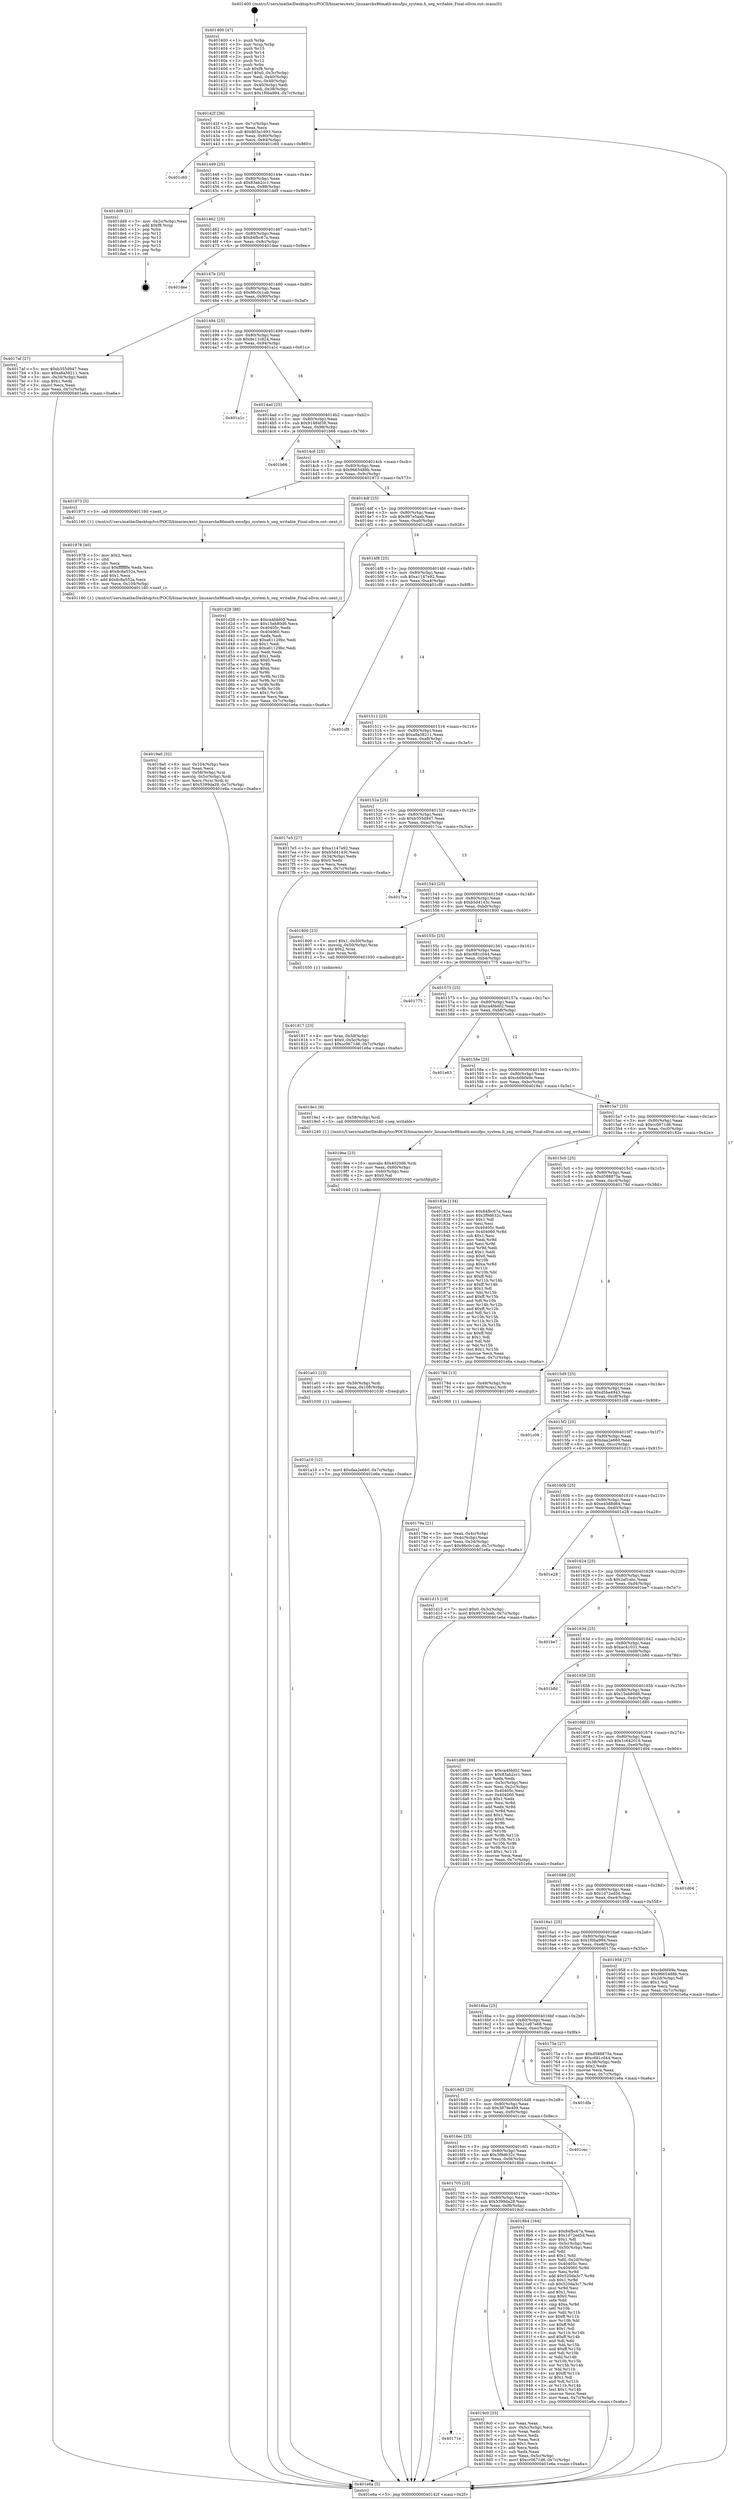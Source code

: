digraph "0x401400" {
  label = "0x401400 (/mnt/c/Users/mathe/Desktop/tcc/POCII/binaries/extr_linuxarchx86math-emufpu_system.h_seg_writable_Final-ollvm.out::main(0))"
  labelloc = "t"
  node[shape=record]

  Entry [label="",width=0.3,height=0.3,shape=circle,fillcolor=black,style=filled]
  "0x40142f" [label="{
     0x40142f [26]\l
     | [instrs]\l
     &nbsp;&nbsp;0x40142f \<+3\>: mov -0x7c(%rbp),%eax\l
     &nbsp;&nbsp;0x401432 \<+2\>: mov %eax,%ecx\l
     &nbsp;&nbsp;0x401434 \<+6\>: sub $0x803a1693,%ecx\l
     &nbsp;&nbsp;0x40143a \<+3\>: mov %eax,-0x80(%rbp)\l
     &nbsp;&nbsp;0x40143d \<+6\>: mov %ecx,-0x84(%rbp)\l
     &nbsp;&nbsp;0x401443 \<+6\>: je 0000000000401c60 \<main+0x860\>\l
  }"]
  "0x401c60" [label="{
     0x401c60\l
  }", style=dashed]
  "0x401449" [label="{
     0x401449 [25]\l
     | [instrs]\l
     &nbsp;&nbsp;0x401449 \<+5\>: jmp 000000000040144e \<main+0x4e\>\l
     &nbsp;&nbsp;0x40144e \<+3\>: mov -0x80(%rbp),%eax\l
     &nbsp;&nbsp;0x401451 \<+5\>: sub $0x83ab2cc1,%eax\l
     &nbsp;&nbsp;0x401456 \<+6\>: mov %eax,-0x88(%rbp)\l
     &nbsp;&nbsp;0x40145c \<+6\>: je 0000000000401dd9 \<main+0x9d9\>\l
  }"]
  Exit [label="",width=0.3,height=0.3,shape=circle,fillcolor=black,style=filled,peripheries=2]
  "0x401dd9" [label="{
     0x401dd9 [21]\l
     | [instrs]\l
     &nbsp;&nbsp;0x401dd9 \<+3\>: mov -0x2c(%rbp),%eax\l
     &nbsp;&nbsp;0x401ddc \<+7\>: add $0xf8,%rsp\l
     &nbsp;&nbsp;0x401de3 \<+1\>: pop %rbx\l
     &nbsp;&nbsp;0x401de4 \<+2\>: pop %r12\l
     &nbsp;&nbsp;0x401de6 \<+2\>: pop %r13\l
     &nbsp;&nbsp;0x401de8 \<+2\>: pop %r14\l
     &nbsp;&nbsp;0x401dea \<+2\>: pop %r15\l
     &nbsp;&nbsp;0x401dec \<+1\>: pop %rbp\l
     &nbsp;&nbsp;0x401ded \<+1\>: ret\l
  }"]
  "0x401462" [label="{
     0x401462 [25]\l
     | [instrs]\l
     &nbsp;&nbsp;0x401462 \<+5\>: jmp 0000000000401467 \<main+0x67\>\l
     &nbsp;&nbsp;0x401467 \<+3\>: mov -0x80(%rbp),%eax\l
     &nbsp;&nbsp;0x40146a \<+5\>: sub $0x84fbc67a,%eax\l
     &nbsp;&nbsp;0x40146f \<+6\>: mov %eax,-0x8c(%rbp)\l
     &nbsp;&nbsp;0x401475 \<+6\>: je 0000000000401dee \<main+0x9ee\>\l
  }"]
  "0x401a10" [label="{
     0x401a10 [12]\l
     | [instrs]\l
     &nbsp;&nbsp;0x401a10 \<+7\>: movl $0xdaa2e660,-0x7c(%rbp)\l
     &nbsp;&nbsp;0x401a17 \<+5\>: jmp 0000000000401e6a \<main+0xa6a\>\l
  }"]
  "0x401dee" [label="{
     0x401dee\l
  }", style=dashed]
  "0x40147b" [label="{
     0x40147b [25]\l
     | [instrs]\l
     &nbsp;&nbsp;0x40147b \<+5\>: jmp 0000000000401480 \<main+0x80\>\l
     &nbsp;&nbsp;0x401480 \<+3\>: mov -0x80(%rbp),%eax\l
     &nbsp;&nbsp;0x401483 \<+5\>: sub $0x86c0c1ab,%eax\l
     &nbsp;&nbsp;0x401488 \<+6\>: mov %eax,-0x90(%rbp)\l
     &nbsp;&nbsp;0x40148e \<+6\>: je 00000000004017af \<main+0x3af\>\l
  }"]
  "0x401a01" [label="{
     0x401a01 [15]\l
     | [instrs]\l
     &nbsp;&nbsp;0x401a01 \<+4\>: mov -0x58(%rbp),%rdi\l
     &nbsp;&nbsp;0x401a05 \<+6\>: mov %eax,-0x108(%rbp)\l
     &nbsp;&nbsp;0x401a0b \<+5\>: call 0000000000401030 \<free@plt\>\l
     | [calls]\l
     &nbsp;&nbsp;0x401030 \{1\} (unknown)\l
  }"]
  "0x4017af" [label="{
     0x4017af [27]\l
     | [instrs]\l
     &nbsp;&nbsp;0x4017af \<+5\>: mov $0xb355d947,%eax\l
     &nbsp;&nbsp;0x4017b4 \<+5\>: mov $0xa8a38211,%ecx\l
     &nbsp;&nbsp;0x4017b9 \<+3\>: mov -0x34(%rbp),%edx\l
     &nbsp;&nbsp;0x4017bc \<+3\>: cmp $0x1,%edx\l
     &nbsp;&nbsp;0x4017bf \<+3\>: cmovl %ecx,%eax\l
     &nbsp;&nbsp;0x4017c2 \<+3\>: mov %eax,-0x7c(%rbp)\l
     &nbsp;&nbsp;0x4017c5 \<+5\>: jmp 0000000000401e6a \<main+0xa6a\>\l
  }"]
  "0x401494" [label="{
     0x401494 [25]\l
     | [instrs]\l
     &nbsp;&nbsp;0x401494 \<+5\>: jmp 0000000000401499 \<main+0x99\>\l
     &nbsp;&nbsp;0x401499 \<+3\>: mov -0x80(%rbp),%eax\l
     &nbsp;&nbsp;0x40149c \<+5\>: sub $0x8e11c824,%eax\l
     &nbsp;&nbsp;0x4014a1 \<+6\>: mov %eax,-0x94(%rbp)\l
     &nbsp;&nbsp;0x4014a7 \<+6\>: je 0000000000401a1c \<main+0x61c\>\l
  }"]
  "0x4019ea" [label="{
     0x4019ea [23]\l
     | [instrs]\l
     &nbsp;&nbsp;0x4019ea \<+10\>: movabs $0x4020d6,%rdi\l
     &nbsp;&nbsp;0x4019f4 \<+3\>: mov %eax,-0x60(%rbp)\l
     &nbsp;&nbsp;0x4019f7 \<+3\>: mov -0x60(%rbp),%esi\l
     &nbsp;&nbsp;0x4019fa \<+2\>: mov $0x0,%al\l
     &nbsp;&nbsp;0x4019fc \<+5\>: call 0000000000401040 \<printf@plt\>\l
     | [calls]\l
     &nbsp;&nbsp;0x401040 \{1\} (unknown)\l
  }"]
  "0x401a1c" [label="{
     0x401a1c\l
  }", style=dashed]
  "0x4014ad" [label="{
     0x4014ad [25]\l
     | [instrs]\l
     &nbsp;&nbsp;0x4014ad \<+5\>: jmp 00000000004014b2 \<main+0xb2\>\l
     &nbsp;&nbsp;0x4014b2 \<+3\>: mov -0x80(%rbp),%eax\l
     &nbsp;&nbsp;0x4014b5 \<+5\>: sub $0x91484f38,%eax\l
     &nbsp;&nbsp;0x4014ba \<+6\>: mov %eax,-0x98(%rbp)\l
     &nbsp;&nbsp;0x4014c0 \<+6\>: je 0000000000401b66 \<main+0x766\>\l
  }"]
  "0x40171e" [label="{
     0x40171e\l
  }", style=dashed]
  "0x401b66" [label="{
     0x401b66\l
  }", style=dashed]
  "0x4014c6" [label="{
     0x4014c6 [25]\l
     | [instrs]\l
     &nbsp;&nbsp;0x4014c6 \<+5\>: jmp 00000000004014cb \<main+0xcb\>\l
     &nbsp;&nbsp;0x4014cb \<+3\>: mov -0x80(%rbp),%eax\l
     &nbsp;&nbsp;0x4014ce \<+5\>: sub $0x9665488b,%eax\l
     &nbsp;&nbsp;0x4014d3 \<+6\>: mov %eax,-0x9c(%rbp)\l
     &nbsp;&nbsp;0x4014d9 \<+6\>: je 0000000000401973 \<main+0x573\>\l
  }"]
  "0x4019c0" [label="{
     0x4019c0 [33]\l
     | [instrs]\l
     &nbsp;&nbsp;0x4019c0 \<+2\>: xor %eax,%eax\l
     &nbsp;&nbsp;0x4019c2 \<+3\>: mov -0x5c(%rbp),%ecx\l
     &nbsp;&nbsp;0x4019c5 \<+2\>: mov %eax,%edx\l
     &nbsp;&nbsp;0x4019c7 \<+2\>: sub %ecx,%edx\l
     &nbsp;&nbsp;0x4019c9 \<+2\>: mov %eax,%ecx\l
     &nbsp;&nbsp;0x4019cb \<+3\>: sub $0x1,%ecx\l
     &nbsp;&nbsp;0x4019ce \<+2\>: add %ecx,%edx\l
     &nbsp;&nbsp;0x4019d0 \<+2\>: sub %edx,%eax\l
     &nbsp;&nbsp;0x4019d2 \<+3\>: mov %eax,-0x5c(%rbp)\l
     &nbsp;&nbsp;0x4019d5 \<+7\>: movl $0xcc0671d6,-0x7c(%rbp)\l
     &nbsp;&nbsp;0x4019dc \<+5\>: jmp 0000000000401e6a \<main+0xa6a\>\l
  }"]
  "0x401973" [label="{
     0x401973 [5]\l
     | [instrs]\l
     &nbsp;&nbsp;0x401973 \<+5\>: call 0000000000401160 \<next_i\>\l
     | [calls]\l
     &nbsp;&nbsp;0x401160 \{1\} (/mnt/c/Users/mathe/Desktop/tcc/POCII/binaries/extr_linuxarchx86math-emufpu_system.h_seg_writable_Final-ollvm.out::next_i)\l
  }"]
  "0x4014df" [label="{
     0x4014df [25]\l
     | [instrs]\l
     &nbsp;&nbsp;0x4014df \<+5\>: jmp 00000000004014e4 \<main+0xe4\>\l
     &nbsp;&nbsp;0x4014e4 \<+3\>: mov -0x80(%rbp),%eax\l
     &nbsp;&nbsp;0x4014e7 \<+5\>: sub $0x997e5aeb,%eax\l
     &nbsp;&nbsp;0x4014ec \<+6\>: mov %eax,-0xa0(%rbp)\l
     &nbsp;&nbsp;0x4014f2 \<+6\>: je 0000000000401d28 \<main+0x928\>\l
  }"]
  "0x4019a0" [label="{
     0x4019a0 [32]\l
     | [instrs]\l
     &nbsp;&nbsp;0x4019a0 \<+6\>: mov -0x104(%rbp),%ecx\l
     &nbsp;&nbsp;0x4019a6 \<+3\>: imul %eax,%ecx\l
     &nbsp;&nbsp;0x4019a9 \<+4\>: mov -0x58(%rbp),%rsi\l
     &nbsp;&nbsp;0x4019ad \<+4\>: movslq -0x5c(%rbp),%rdi\l
     &nbsp;&nbsp;0x4019b1 \<+3\>: mov %ecx,(%rsi,%rdi,4)\l
     &nbsp;&nbsp;0x4019b4 \<+7\>: movl $0x5399da28,-0x7c(%rbp)\l
     &nbsp;&nbsp;0x4019bb \<+5\>: jmp 0000000000401e6a \<main+0xa6a\>\l
  }"]
  "0x401d28" [label="{
     0x401d28 [88]\l
     | [instrs]\l
     &nbsp;&nbsp;0x401d28 \<+5\>: mov $0xca4fdd02,%eax\l
     &nbsp;&nbsp;0x401d2d \<+5\>: mov $0x15eb80d6,%ecx\l
     &nbsp;&nbsp;0x401d32 \<+7\>: mov 0x40405c,%edx\l
     &nbsp;&nbsp;0x401d39 \<+7\>: mov 0x404060,%esi\l
     &nbsp;&nbsp;0x401d40 \<+2\>: mov %edx,%edi\l
     &nbsp;&nbsp;0x401d42 \<+6\>: add $0xa61129bc,%edi\l
     &nbsp;&nbsp;0x401d48 \<+3\>: sub $0x1,%edi\l
     &nbsp;&nbsp;0x401d4b \<+6\>: sub $0xa61129bc,%edi\l
     &nbsp;&nbsp;0x401d51 \<+3\>: imul %edi,%edx\l
     &nbsp;&nbsp;0x401d54 \<+3\>: and $0x1,%edx\l
     &nbsp;&nbsp;0x401d57 \<+3\>: cmp $0x0,%edx\l
     &nbsp;&nbsp;0x401d5a \<+4\>: sete %r8b\l
     &nbsp;&nbsp;0x401d5e \<+3\>: cmp $0xa,%esi\l
     &nbsp;&nbsp;0x401d61 \<+4\>: setl %r9b\l
     &nbsp;&nbsp;0x401d65 \<+3\>: mov %r8b,%r10b\l
     &nbsp;&nbsp;0x401d68 \<+3\>: and %r9b,%r10b\l
     &nbsp;&nbsp;0x401d6b \<+3\>: xor %r9b,%r8b\l
     &nbsp;&nbsp;0x401d6e \<+3\>: or %r8b,%r10b\l
     &nbsp;&nbsp;0x401d71 \<+4\>: test $0x1,%r10b\l
     &nbsp;&nbsp;0x401d75 \<+3\>: cmovne %ecx,%eax\l
     &nbsp;&nbsp;0x401d78 \<+3\>: mov %eax,-0x7c(%rbp)\l
     &nbsp;&nbsp;0x401d7b \<+5\>: jmp 0000000000401e6a \<main+0xa6a\>\l
  }"]
  "0x4014f8" [label="{
     0x4014f8 [25]\l
     | [instrs]\l
     &nbsp;&nbsp;0x4014f8 \<+5\>: jmp 00000000004014fd \<main+0xfd\>\l
     &nbsp;&nbsp;0x4014fd \<+3\>: mov -0x80(%rbp),%eax\l
     &nbsp;&nbsp;0x401500 \<+5\>: sub $0xa1147e92,%eax\l
     &nbsp;&nbsp;0x401505 \<+6\>: mov %eax,-0xa4(%rbp)\l
     &nbsp;&nbsp;0x40150b \<+6\>: je 0000000000401cf8 \<main+0x8f8\>\l
  }"]
  "0x401978" [label="{
     0x401978 [40]\l
     | [instrs]\l
     &nbsp;&nbsp;0x401978 \<+5\>: mov $0x2,%ecx\l
     &nbsp;&nbsp;0x40197d \<+1\>: cltd\l
     &nbsp;&nbsp;0x40197e \<+2\>: idiv %ecx\l
     &nbsp;&nbsp;0x401980 \<+6\>: imul $0xfffffffe,%edx,%ecx\l
     &nbsp;&nbsp;0x401986 \<+6\>: sub $0x8c8a552a,%ecx\l
     &nbsp;&nbsp;0x40198c \<+3\>: add $0x1,%ecx\l
     &nbsp;&nbsp;0x40198f \<+6\>: add $0x8c8a552a,%ecx\l
     &nbsp;&nbsp;0x401995 \<+6\>: mov %ecx,-0x104(%rbp)\l
     &nbsp;&nbsp;0x40199b \<+5\>: call 0000000000401160 \<next_i\>\l
     | [calls]\l
     &nbsp;&nbsp;0x401160 \{1\} (/mnt/c/Users/mathe/Desktop/tcc/POCII/binaries/extr_linuxarchx86math-emufpu_system.h_seg_writable_Final-ollvm.out::next_i)\l
  }"]
  "0x401cf8" [label="{
     0x401cf8\l
  }", style=dashed]
  "0x401511" [label="{
     0x401511 [25]\l
     | [instrs]\l
     &nbsp;&nbsp;0x401511 \<+5\>: jmp 0000000000401516 \<main+0x116\>\l
     &nbsp;&nbsp;0x401516 \<+3\>: mov -0x80(%rbp),%eax\l
     &nbsp;&nbsp;0x401519 \<+5\>: sub $0xa8a38211,%eax\l
     &nbsp;&nbsp;0x40151e \<+6\>: mov %eax,-0xa8(%rbp)\l
     &nbsp;&nbsp;0x401524 \<+6\>: je 00000000004017e5 \<main+0x3e5\>\l
  }"]
  "0x401705" [label="{
     0x401705 [25]\l
     | [instrs]\l
     &nbsp;&nbsp;0x401705 \<+5\>: jmp 000000000040170a \<main+0x30a\>\l
     &nbsp;&nbsp;0x40170a \<+3\>: mov -0x80(%rbp),%eax\l
     &nbsp;&nbsp;0x40170d \<+5\>: sub $0x5399da28,%eax\l
     &nbsp;&nbsp;0x401712 \<+6\>: mov %eax,-0xf8(%rbp)\l
     &nbsp;&nbsp;0x401718 \<+6\>: je 00000000004019c0 \<main+0x5c0\>\l
  }"]
  "0x4017e5" [label="{
     0x4017e5 [27]\l
     | [instrs]\l
     &nbsp;&nbsp;0x4017e5 \<+5\>: mov $0xa1147e92,%eax\l
     &nbsp;&nbsp;0x4017ea \<+5\>: mov $0xb5d4143c,%ecx\l
     &nbsp;&nbsp;0x4017ef \<+3\>: mov -0x34(%rbp),%edx\l
     &nbsp;&nbsp;0x4017f2 \<+3\>: cmp $0x0,%edx\l
     &nbsp;&nbsp;0x4017f5 \<+3\>: cmove %ecx,%eax\l
     &nbsp;&nbsp;0x4017f8 \<+3\>: mov %eax,-0x7c(%rbp)\l
     &nbsp;&nbsp;0x4017fb \<+5\>: jmp 0000000000401e6a \<main+0xa6a\>\l
  }"]
  "0x40152a" [label="{
     0x40152a [25]\l
     | [instrs]\l
     &nbsp;&nbsp;0x40152a \<+5\>: jmp 000000000040152f \<main+0x12f\>\l
     &nbsp;&nbsp;0x40152f \<+3\>: mov -0x80(%rbp),%eax\l
     &nbsp;&nbsp;0x401532 \<+5\>: sub $0xb355d947,%eax\l
     &nbsp;&nbsp;0x401537 \<+6\>: mov %eax,-0xac(%rbp)\l
     &nbsp;&nbsp;0x40153d \<+6\>: je 00000000004017ca \<main+0x3ca\>\l
  }"]
  "0x4018b4" [label="{
     0x4018b4 [164]\l
     | [instrs]\l
     &nbsp;&nbsp;0x4018b4 \<+5\>: mov $0x84fbc67a,%eax\l
     &nbsp;&nbsp;0x4018b9 \<+5\>: mov $0x1d72ed5d,%ecx\l
     &nbsp;&nbsp;0x4018be \<+2\>: mov $0x1,%dl\l
     &nbsp;&nbsp;0x4018c0 \<+3\>: mov -0x5c(%rbp),%esi\l
     &nbsp;&nbsp;0x4018c3 \<+3\>: cmp -0x50(%rbp),%esi\l
     &nbsp;&nbsp;0x4018c6 \<+4\>: setl %dil\l
     &nbsp;&nbsp;0x4018ca \<+4\>: and $0x1,%dil\l
     &nbsp;&nbsp;0x4018ce \<+4\>: mov %dil,-0x2d(%rbp)\l
     &nbsp;&nbsp;0x4018d2 \<+7\>: mov 0x40405c,%esi\l
     &nbsp;&nbsp;0x4018d9 \<+8\>: mov 0x404060,%r8d\l
     &nbsp;&nbsp;0x4018e1 \<+3\>: mov %esi,%r9d\l
     &nbsp;&nbsp;0x4018e4 \<+7\>: add $0x520da3c7,%r9d\l
     &nbsp;&nbsp;0x4018eb \<+4\>: sub $0x1,%r9d\l
     &nbsp;&nbsp;0x4018ef \<+7\>: sub $0x520da3c7,%r9d\l
     &nbsp;&nbsp;0x4018f6 \<+4\>: imul %r9d,%esi\l
     &nbsp;&nbsp;0x4018fa \<+3\>: and $0x1,%esi\l
     &nbsp;&nbsp;0x4018fd \<+3\>: cmp $0x0,%esi\l
     &nbsp;&nbsp;0x401900 \<+4\>: sete %dil\l
     &nbsp;&nbsp;0x401904 \<+4\>: cmp $0xa,%r8d\l
     &nbsp;&nbsp;0x401908 \<+4\>: setl %r10b\l
     &nbsp;&nbsp;0x40190c \<+3\>: mov %dil,%r11b\l
     &nbsp;&nbsp;0x40190f \<+4\>: xor $0xff,%r11b\l
     &nbsp;&nbsp;0x401913 \<+3\>: mov %r10b,%bl\l
     &nbsp;&nbsp;0x401916 \<+3\>: xor $0xff,%bl\l
     &nbsp;&nbsp;0x401919 \<+3\>: xor $0x1,%dl\l
     &nbsp;&nbsp;0x40191c \<+3\>: mov %r11b,%r14b\l
     &nbsp;&nbsp;0x40191f \<+4\>: and $0xff,%r14b\l
     &nbsp;&nbsp;0x401923 \<+3\>: and %dl,%dil\l
     &nbsp;&nbsp;0x401926 \<+3\>: mov %bl,%r15b\l
     &nbsp;&nbsp;0x401929 \<+4\>: and $0xff,%r15b\l
     &nbsp;&nbsp;0x40192d \<+3\>: and %dl,%r10b\l
     &nbsp;&nbsp;0x401930 \<+3\>: or %dil,%r14b\l
     &nbsp;&nbsp;0x401933 \<+3\>: or %r10b,%r15b\l
     &nbsp;&nbsp;0x401936 \<+3\>: xor %r15b,%r14b\l
     &nbsp;&nbsp;0x401939 \<+3\>: or %bl,%r11b\l
     &nbsp;&nbsp;0x40193c \<+4\>: xor $0xff,%r11b\l
     &nbsp;&nbsp;0x401940 \<+3\>: or $0x1,%dl\l
     &nbsp;&nbsp;0x401943 \<+3\>: and %dl,%r11b\l
     &nbsp;&nbsp;0x401946 \<+3\>: or %r11b,%r14b\l
     &nbsp;&nbsp;0x401949 \<+4\>: test $0x1,%r14b\l
     &nbsp;&nbsp;0x40194d \<+3\>: cmovne %ecx,%eax\l
     &nbsp;&nbsp;0x401950 \<+3\>: mov %eax,-0x7c(%rbp)\l
     &nbsp;&nbsp;0x401953 \<+5\>: jmp 0000000000401e6a \<main+0xa6a\>\l
  }"]
  "0x4017ca" [label="{
     0x4017ca\l
  }", style=dashed]
  "0x401543" [label="{
     0x401543 [25]\l
     | [instrs]\l
     &nbsp;&nbsp;0x401543 \<+5\>: jmp 0000000000401548 \<main+0x148\>\l
     &nbsp;&nbsp;0x401548 \<+3\>: mov -0x80(%rbp),%eax\l
     &nbsp;&nbsp;0x40154b \<+5\>: sub $0xb5d4143c,%eax\l
     &nbsp;&nbsp;0x401550 \<+6\>: mov %eax,-0xb0(%rbp)\l
     &nbsp;&nbsp;0x401556 \<+6\>: je 0000000000401800 \<main+0x400\>\l
  }"]
  "0x4016ec" [label="{
     0x4016ec [25]\l
     | [instrs]\l
     &nbsp;&nbsp;0x4016ec \<+5\>: jmp 00000000004016f1 \<main+0x2f1\>\l
     &nbsp;&nbsp;0x4016f1 \<+3\>: mov -0x80(%rbp),%eax\l
     &nbsp;&nbsp;0x4016f4 \<+5\>: sub $0x3f9d632c,%eax\l
     &nbsp;&nbsp;0x4016f9 \<+6\>: mov %eax,-0xf4(%rbp)\l
     &nbsp;&nbsp;0x4016ff \<+6\>: je 00000000004018b4 \<main+0x4b4\>\l
  }"]
  "0x401800" [label="{
     0x401800 [23]\l
     | [instrs]\l
     &nbsp;&nbsp;0x401800 \<+7\>: movl $0x1,-0x50(%rbp)\l
     &nbsp;&nbsp;0x401807 \<+4\>: movslq -0x50(%rbp),%rax\l
     &nbsp;&nbsp;0x40180b \<+4\>: shl $0x2,%rax\l
     &nbsp;&nbsp;0x40180f \<+3\>: mov %rax,%rdi\l
     &nbsp;&nbsp;0x401812 \<+5\>: call 0000000000401050 \<malloc@plt\>\l
     | [calls]\l
     &nbsp;&nbsp;0x401050 \{1\} (unknown)\l
  }"]
  "0x40155c" [label="{
     0x40155c [25]\l
     | [instrs]\l
     &nbsp;&nbsp;0x40155c \<+5\>: jmp 0000000000401561 \<main+0x161\>\l
     &nbsp;&nbsp;0x401561 \<+3\>: mov -0x80(%rbp),%eax\l
     &nbsp;&nbsp;0x401564 \<+5\>: sub $0xc681c044,%eax\l
     &nbsp;&nbsp;0x401569 \<+6\>: mov %eax,-0xb4(%rbp)\l
     &nbsp;&nbsp;0x40156f \<+6\>: je 0000000000401775 \<main+0x375\>\l
  }"]
  "0x401cec" [label="{
     0x401cec\l
  }", style=dashed]
  "0x401775" [label="{
     0x401775\l
  }", style=dashed]
  "0x401575" [label="{
     0x401575 [25]\l
     | [instrs]\l
     &nbsp;&nbsp;0x401575 \<+5\>: jmp 000000000040157a \<main+0x17a\>\l
     &nbsp;&nbsp;0x40157a \<+3\>: mov -0x80(%rbp),%eax\l
     &nbsp;&nbsp;0x40157d \<+5\>: sub $0xca4fdd02,%eax\l
     &nbsp;&nbsp;0x401582 \<+6\>: mov %eax,-0xb8(%rbp)\l
     &nbsp;&nbsp;0x401588 \<+6\>: je 0000000000401e63 \<main+0xa63\>\l
  }"]
  "0x4016d3" [label="{
     0x4016d3 [25]\l
     | [instrs]\l
     &nbsp;&nbsp;0x4016d3 \<+5\>: jmp 00000000004016d8 \<main+0x2d8\>\l
     &nbsp;&nbsp;0x4016d8 \<+3\>: mov -0x80(%rbp),%eax\l
     &nbsp;&nbsp;0x4016db \<+5\>: sub $0x3879e499,%eax\l
     &nbsp;&nbsp;0x4016e0 \<+6\>: mov %eax,-0xf0(%rbp)\l
     &nbsp;&nbsp;0x4016e6 \<+6\>: je 0000000000401cec \<main+0x8ec\>\l
  }"]
  "0x401e63" [label="{
     0x401e63\l
  }", style=dashed]
  "0x40158e" [label="{
     0x40158e [25]\l
     | [instrs]\l
     &nbsp;&nbsp;0x40158e \<+5\>: jmp 0000000000401593 \<main+0x193\>\l
     &nbsp;&nbsp;0x401593 \<+3\>: mov -0x80(%rbp),%eax\l
     &nbsp;&nbsp;0x401596 \<+5\>: sub $0xcb0bf49e,%eax\l
     &nbsp;&nbsp;0x40159b \<+6\>: mov %eax,-0xbc(%rbp)\l
     &nbsp;&nbsp;0x4015a1 \<+6\>: je 00000000004019e1 \<main+0x5e1\>\l
  }"]
  "0x401dfa" [label="{
     0x401dfa\l
  }", style=dashed]
  "0x4019e1" [label="{
     0x4019e1 [9]\l
     | [instrs]\l
     &nbsp;&nbsp;0x4019e1 \<+4\>: mov -0x58(%rbp),%rdi\l
     &nbsp;&nbsp;0x4019e5 \<+5\>: call 0000000000401240 \<seg_writable\>\l
     | [calls]\l
     &nbsp;&nbsp;0x401240 \{1\} (/mnt/c/Users/mathe/Desktop/tcc/POCII/binaries/extr_linuxarchx86math-emufpu_system.h_seg_writable_Final-ollvm.out::seg_writable)\l
  }"]
  "0x4015a7" [label="{
     0x4015a7 [25]\l
     | [instrs]\l
     &nbsp;&nbsp;0x4015a7 \<+5\>: jmp 00000000004015ac \<main+0x1ac\>\l
     &nbsp;&nbsp;0x4015ac \<+3\>: mov -0x80(%rbp),%eax\l
     &nbsp;&nbsp;0x4015af \<+5\>: sub $0xcc0671d6,%eax\l
     &nbsp;&nbsp;0x4015b4 \<+6\>: mov %eax,-0xc0(%rbp)\l
     &nbsp;&nbsp;0x4015ba \<+6\>: je 000000000040182e \<main+0x42e\>\l
  }"]
  "0x401817" [label="{
     0x401817 [23]\l
     | [instrs]\l
     &nbsp;&nbsp;0x401817 \<+4\>: mov %rax,-0x58(%rbp)\l
     &nbsp;&nbsp;0x40181b \<+7\>: movl $0x0,-0x5c(%rbp)\l
     &nbsp;&nbsp;0x401822 \<+7\>: movl $0xcc0671d6,-0x7c(%rbp)\l
     &nbsp;&nbsp;0x401829 \<+5\>: jmp 0000000000401e6a \<main+0xa6a\>\l
  }"]
  "0x40182e" [label="{
     0x40182e [134]\l
     | [instrs]\l
     &nbsp;&nbsp;0x40182e \<+5\>: mov $0x84fbc67a,%eax\l
     &nbsp;&nbsp;0x401833 \<+5\>: mov $0x3f9d632c,%ecx\l
     &nbsp;&nbsp;0x401838 \<+2\>: mov $0x1,%dl\l
     &nbsp;&nbsp;0x40183a \<+2\>: xor %esi,%esi\l
     &nbsp;&nbsp;0x40183c \<+7\>: mov 0x40405c,%edi\l
     &nbsp;&nbsp;0x401843 \<+8\>: mov 0x404060,%r8d\l
     &nbsp;&nbsp;0x40184b \<+3\>: sub $0x1,%esi\l
     &nbsp;&nbsp;0x40184e \<+3\>: mov %edi,%r9d\l
     &nbsp;&nbsp;0x401851 \<+3\>: add %esi,%r9d\l
     &nbsp;&nbsp;0x401854 \<+4\>: imul %r9d,%edi\l
     &nbsp;&nbsp;0x401858 \<+3\>: and $0x1,%edi\l
     &nbsp;&nbsp;0x40185b \<+3\>: cmp $0x0,%edi\l
     &nbsp;&nbsp;0x40185e \<+4\>: sete %r10b\l
     &nbsp;&nbsp;0x401862 \<+4\>: cmp $0xa,%r8d\l
     &nbsp;&nbsp;0x401866 \<+4\>: setl %r11b\l
     &nbsp;&nbsp;0x40186a \<+3\>: mov %r10b,%bl\l
     &nbsp;&nbsp;0x40186d \<+3\>: xor $0xff,%bl\l
     &nbsp;&nbsp;0x401870 \<+3\>: mov %r11b,%r14b\l
     &nbsp;&nbsp;0x401873 \<+4\>: xor $0xff,%r14b\l
     &nbsp;&nbsp;0x401877 \<+3\>: xor $0x1,%dl\l
     &nbsp;&nbsp;0x40187a \<+3\>: mov %bl,%r15b\l
     &nbsp;&nbsp;0x40187d \<+4\>: and $0xff,%r15b\l
     &nbsp;&nbsp;0x401881 \<+3\>: and %dl,%r10b\l
     &nbsp;&nbsp;0x401884 \<+3\>: mov %r14b,%r12b\l
     &nbsp;&nbsp;0x401887 \<+4\>: and $0xff,%r12b\l
     &nbsp;&nbsp;0x40188b \<+3\>: and %dl,%r11b\l
     &nbsp;&nbsp;0x40188e \<+3\>: or %r10b,%r15b\l
     &nbsp;&nbsp;0x401891 \<+3\>: or %r11b,%r12b\l
     &nbsp;&nbsp;0x401894 \<+3\>: xor %r12b,%r15b\l
     &nbsp;&nbsp;0x401897 \<+3\>: or %r14b,%bl\l
     &nbsp;&nbsp;0x40189a \<+3\>: xor $0xff,%bl\l
     &nbsp;&nbsp;0x40189d \<+3\>: or $0x1,%dl\l
     &nbsp;&nbsp;0x4018a0 \<+2\>: and %dl,%bl\l
     &nbsp;&nbsp;0x4018a2 \<+3\>: or %bl,%r15b\l
     &nbsp;&nbsp;0x4018a5 \<+4\>: test $0x1,%r15b\l
     &nbsp;&nbsp;0x4018a9 \<+3\>: cmovne %ecx,%eax\l
     &nbsp;&nbsp;0x4018ac \<+3\>: mov %eax,-0x7c(%rbp)\l
     &nbsp;&nbsp;0x4018af \<+5\>: jmp 0000000000401e6a \<main+0xa6a\>\l
  }"]
  "0x4015c0" [label="{
     0x4015c0 [25]\l
     | [instrs]\l
     &nbsp;&nbsp;0x4015c0 \<+5\>: jmp 00000000004015c5 \<main+0x1c5\>\l
     &nbsp;&nbsp;0x4015c5 \<+3\>: mov -0x80(%rbp),%eax\l
     &nbsp;&nbsp;0x4015c8 \<+5\>: sub $0xd588875e,%eax\l
     &nbsp;&nbsp;0x4015cd \<+6\>: mov %eax,-0xc4(%rbp)\l
     &nbsp;&nbsp;0x4015d3 \<+6\>: je 000000000040178d \<main+0x38d\>\l
  }"]
  "0x40179a" [label="{
     0x40179a [21]\l
     | [instrs]\l
     &nbsp;&nbsp;0x40179a \<+3\>: mov %eax,-0x4c(%rbp)\l
     &nbsp;&nbsp;0x40179d \<+3\>: mov -0x4c(%rbp),%eax\l
     &nbsp;&nbsp;0x4017a0 \<+3\>: mov %eax,-0x34(%rbp)\l
     &nbsp;&nbsp;0x4017a3 \<+7\>: movl $0x86c0c1ab,-0x7c(%rbp)\l
     &nbsp;&nbsp;0x4017aa \<+5\>: jmp 0000000000401e6a \<main+0xa6a\>\l
  }"]
  "0x40178d" [label="{
     0x40178d [13]\l
     | [instrs]\l
     &nbsp;&nbsp;0x40178d \<+4\>: mov -0x48(%rbp),%rax\l
     &nbsp;&nbsp;0x401791 \<+4\>: mov 0x8(%rax),%rdi\l
     &nbsp;&nbsp;0x401795 \<+5\>: call 0000000000401060 \<atoi@plt\>\l
     | [calls]\l
     &nbsp;&nbsp;0x401060 \{1\} (unknown)\l
  }"]
  "0x4015d9" [label="{
     0x4015d9 [25]\l
     | [instrs]\l
     &nbsp;&nbsp;0x4015d9 \<+5\>: jmp 00000000004015de \<main+0x1de\>\l
     &nbsp;&nbsp;0x4015de \<+3\>: mov -0x80(%rbp),%eax\l
     &nbsp;&nbsp;0x4015e1 \<+5\>: sub $0xd5ba4943,%eax\l
     &nbsp;&nbsp;0x4015e6 \<+6\>: mov %eax,-0xc8(%rbp)\l
     &nbsp;&nbsp;0x4015ec \<+6\>: je 0000000000401c08 \<main+0x808\>\l
  }"]
  "0x401400" [label="{
     0x401400 [47]\l
     | [instrs]\l
     &nbsp;&nbsp;0x401400 \<+1\>: push %rbp\l
     &nbsp;&nbsp;0x401401 \<+3\>: mov %rsp,%rbp\l
     &nbsp;&nbsp;0x401404 \<+2\>: push %r15\l
     &nbsp;&nbsp;0x401406 \<+2\>: push %r14\l
     &nbsp;&nbsp;0x401408 \<+2\>: push %r13\l
     &nbsp;&nbsp;0x40140a \<+2\>: push %r12\l
     &nbsp;&nbsp;0x40140c \<+1\>: push %rbx\l
     &nbsp;&nbsp;0x40140d \<+7\>: sub $0xf8,%rsp\l
     &nbsp;&nbsp;0x401414 \<+7\>: movl $0x0,-0x3c(%rbp)\l
     &nbsp;&nbsp;0x40141b \<+3\>: mov %edi,-0x40(%rbp)\l
     &nbsp;&nbsp;0x40141e \<+4\>: mov %rsi,-0x48(%rbp)\l
     &nbsp;&nbsp;0x401422 \<+3\>: mov -0x40(%rbp),%edi\l
     &nbsp;&nbsp;0x401425 \<+3\>: mov %edi,-0x38(%rbp)\l
     &nbsp;&nbsp;0x401428 \<+7\>: movl $0x1f0ba994,-0x7c(%rbp)\l
  }"]
  "0x401c08" [label="{
     0x401c08\l
  }", style=dashed]
  "0x4015f2" [label="{
     0x4015f2 [25]\l
     | [instrs]\l
     &nbsp;&nbsp;0x4015f2 \<+5\>: jmp 00000000004015f7 \<main+0x1f7\>\l
     &nbsp;&nbsp;0x4015f7 \<+3\>: mov -0x80(%rbp),%eax\l
     &nbsp;&nbsp;0x4015fa \<+5\>: sub $0xdaa2e660,%eax\l
     &nbsp;&nbsp;0x4015ff \<+6\>: mov %eax,-0xcc(%rbp)\l
     &nbsp;&nbsp;0x401605 \<+6\>: je 0000000000401d15 \<main+0x915\>\l
  }"]
  "0x401e6a" [label="{
     0x401e6a [5]\l
     | [instrs]\l
     &nbsp;&nbsp;0x401e6a \<+5\>: jmp 000000000040142f \<main+0x2f\>\l
  }"]
  "0x401d15" [label="{
     0x401d15 [19]\l
     | [instrs]\l
     &nbsp;&nbsp;0x401d15 \<+7\>: movl $0x0,-0x3c(%rbp)\l
     &nbsp;&nbsp;0x401d1c \<+7\>: movl $0x997e5aeb,-0x7c(%rbp)\l
     &nbsp;&nbsp;0x401d23 \<+5\>: jmp 0000000000401e6a \<main+0xa6a\>\l
  }"]
  "0x40160b" [label="{
     0x40160b [25]\l
     | [instrs]\l
     &nbsp;&nbsp;0x40160b \<+5\>: jmp 0000000000401610 \<main+0x210\>\l
     &nbsp;&nbsp;0x401610 \<+3\>: mov -0x80(%rbp),%eax\l
     &nbsp;&nbsp;0x401613 \<+5\>: sub $0xe45d8d64,%eax\l
     &nbsp;&nbsp;0x401618 \<+6\>: mov %eax,-0xd0(%rbp)\l
     &nbsp;&nbsp;0x40161e \<+6\>: je 0000000000401e28 \<main+0xa28\>\l
  }"]
  "0x4016ba" [label="{
     0x4016ba [25]\l
     | [instrs]\l
     &nbsp;&nbsp;0x4016ba \<+5\>: jmp 00000000004016bf \<main+0x2bf\>\l
     &nbsp;&nbsp;0x4016bf \<+3\>: mov -0x80(%rbp),%eax\l
     &nbsp;&nbsp;0x4016c2 \<+5\>: sub $0x21e97e68,%eax\l
     &nbsp;&nbsp;0x4016c7 \<+6\>: mov %eax,-0xec(%rbp)\l
     &nbsp;&nbsp;0x4016cd \<+6\>: je 0000000000401dfa \<main+0x9fa\>\l
  }"]
  "0x401e28" [label="{
     0x401e28\l
  }", style=dashed]
  "0x401624" [label="{
     0x401624 [25]\l
     | [instrs]\l
     &nbsp;&nbsp;0x401624 \<+5\>: jmp 0000000000401629 \<main+0x229\>\l
     &nbsp;&nbsp;0x401629 \<+3\>: mov -0x80(%rbp),%eax\l
     &nbsp;&nbsp;0x40162c \<+5\>: sub $0x2af1ebc,%eax\l
     &nbsp;&nbsp;0x401631 \<+6\>: mov %eax,-0xd4(%rbp)\l
     &nbsp;&nbsp;0x401637 \<+6\>: je 0000000000401be7 \<main+0x7e7\>\l
  }"]
  "0x40175a" [label="{
     0x40175a [27]\l
     | [instrs]\l
     &nbsp;&nbsp;0x40175a \<+5\>: mov $0xd588875e,%eax\l
     &nbsp;&nbsp;0x40175f \<+5\>: mov $0xc681c044,%ecx\l
     &nbsp;&nbsp;0x401764 \<+3\>: mov -0x38(%rbp),%edx\l
     &nbsp;&nbsp;0x401767 \<+3\>: cmp $0x2,%edx\l
     &nbsp;&nbsp;0x40176a \<+3\>: cmovne %ecx,%eax\l
     &nbsp;&nbsp;0x40176d \<+3\>: mov %eax,-0x7c(%rbp)\l
     &nbsp;&nbsp;0x401770 \<+5\>: jmp 0000000000401e6a \<main+0xa6a\>\l
  }"]
  "0x401be7" [label="{
     0x401be7\l
  }", style=dashed]
  "0x40163d" [label="{
     0x40163d [25]\l
     | [instrs]\l
     &nbsp;&nbsp;0x40163d \<+5\>: jmp 0000000000401642 \<main+0x242\>\l
     &nbsp;&nbsp;0x401642 \<+3\>: mov -0x80(%rbp),%eax\l
     &nbsp;&nbsp;0x401645 \<+5\>: sub $0xac41031,%eax\l
     &nbsp;&nbsp;0x40164a \<+6\>: mov %eax,-0xd8(%rbp)\l
     &nbsp;&nbsp;0x401650 \<+6\>: je 0000000000401b8d \<main+0x78d\>\l
  }"]
  "0x4016a1" [label="{
     0x4016a1 [25]\l
     | [instrs]\l
     &nbsp;&nbsp;0x4016a1 \<+5\>: jmp 00000000004016a6 \<main+0x2a6\>\l
     &nbsp;&nbsp;0x4016a6 \<+3\>: mov -0x80(%rbp),%eax\l
     &nbsp;&nbsp;0x4016a9 \<+5\>: sub $0x1f0ba994,%eax\l
     &nbsp;&nbsp;0x4016ae \<+6\>: mov %eax,-0xe8(%rbp)\l
     &nbsp;&nbsp;0x4016b4 \<+6\>: je 000000000040175a \<main+0x35a\>\l
  }"]
  "0x401b8d" [label="{
     0x401b8d\l
  }", style=dashed]
  "0x401656" [label="{
     0x401656 [25]\l
     | [instrs]\l
     &nbsp;&nbsp;0x401656 \<+5\>: jmp 000000000040165b \<main+0x25b\>\l
     &nbsp;&nbsp;0x40165b \<+3\>: mov -0x80(%rbp),%eax\l
     &nbsp;&nbsp;0x40165e \<+5\>: sub $0x15eb80d6,%eax\l
     &nbsp;&nbsp;0x401663 \<+6\>: mov %eax,-0xdc(%rbp)\l
     &nbsp;&nbsp;0x401669 \<+6\>: je 0000000000401d80 \<main+0x980\>\l
  }"]
  "0x401958" [label="{
     0x401958 [27]\l
     | [instrs]\l
     &nbsp;&nbsp;0x401958 \<+5\>: mov $0xcb0bf49e,%eax\l
     &nbsp;&nbsp;0x40195d \<+5\>: mov $0x9665488b,%ecx\l
     &nbsp;&nbsp;0x401962 \<+3\>: mov -0x2d(%rbp),%dl\l
     &nbsp;&nbsp;0x401965 \<+3\>: test $0x1,%dl\l
     &nbsp;&nbsp;0x401968 \<+3\>: cmovne %ecx,%eax\l
     &nbsp;&nbsp;0x40196b \<+3\>: mov %eax,-0x7c(%rbp)\l
     &nbsp;&nbsp;0x40196e \<+5\>: jmp 0000000000401e6a \<main+0xa6a\>\l
  }"]
  "0x401d80" [label="{
     0x401d80 [89]\l
     | [instrs]\l
     &nbsp;&nbsp;0x401d80 \<+5\>: mov $0xca4fdd02,%eax\l
     &nbsp;&nbsp;0x401d85 \<+5\>: mov $0x83ab2cc1,%ecx\l
     &nbsp;&nbsp;0x401d8a \<+2\>: xor %edx,%edx\l
     &nbsp;&nbsp;0x401d8c \<+3\>: mov -0x3c(%rbp),%esi\l
     &nbsp;&nbsp;0x401d8f \<+3\>: mov %esi,-0x2c(%rbp)\l
     &nbsp;&nbsp;0x401d92 \<+7\>: mov 0x40405c,%esi\l
     &nbsp;&nbsp;0x401d99 \<+7\>: mov 0x404060,%edi\l
     &nbsp;&nbsp;0x401da0 \<+3\>: sub $0x1,%edx\l
     &nbsp;&nbsp;0x401da3 \<+3\>: mov %esi,%r8d\l
     &nbsp;&nbsp;0x401da6 \<+3\>: add %edx,%r8d\l
     &nbsp;&nbsp;0x401da9 \<+4\>: imul %r8d,%esi\l
     &nbsp;&nbsp;0x401dad \<+3\>: and $0x1,%esi\l
     &nbsp;&nbsp;0x401db0 \<+3\>: cmp $0x0,%esi\l
     &nbsp;&nbsp;0x401db3 \<+4\>: sete %r9b\l
     &nbsp;&nbsp;0x401db7 \<+3\>: cmp $0xa,%edi\l
     &nbsp;&nbsp;0x401dba \<+4\>: setl %r10b\l
     &nbsp;&nbsp;0x401dbe \<+3\>: mov %r9b,%r11b\l
     &nbsp;&nbsp;0x401dc1 \<+3\>: and %r10b,%r11b\l
     &nbsp;&nbsp;0x401dc4 \<+3\>: xor %r10b,%r9b\l
     &nbsp;&nbsp;0x401dc7 \<+3\>: or %r9b,%r11b\l
     &nbsp;&nbsp;0x401dca \<+4\>: test $0x1,%r11b\l
     &nbsp;&nbsp;0x401dce \<+3\>: cmovne %ecx,%eax\l
     &nbsp;&nbsp;0x401dd1 \<+3\>: mov %eax,-0x7c(%rbp)\l
     &nbsp;&nbsp;0x401dd4 \<+5\>: jmp 0000000000401e6a \<main+0xa6a\>\l
  }"]
  "0x40166f" [label="{
     0x40166f [25]\l
     | [instrs]\l
     &nbsp;&nbsp;0x40166f \<+5\>: jmp 0000000000401674 \<main+0x274\>\l
     &nbsp;&nbsp;0x401674 \<+3\>: mov -0x80(%rbp),%eax\l
     &nbsp;&nbsp;0x401677 \<+5\>: sub $0x1c642016,%eax\l
     &nbsp;&nbsp;0x40167c \<+6\>: mov %eax,-0xe0(%rbp)\l
     &nbsp;&nbsp;0x401682 \<+6\>: je 0000000000401d04 \<main+0x904\>\l
  }"]
  "0x401688" [label="{
     0x401688 [25]\l
     | [instrs]\l
     &nbsp;&nbsp;0x401688 \<+5\>: jmp 000000000040168d \<main+0x28d\>\l
     &nbsp;&nbsp;0x40168d \<+3\>: mov -0x80(%rbp),%eax\l
     &nbsp;&nbsp;0x401690 \<+5\>: sub $0x1d72ed5d,%eax\l
     &nbsp;&nbsp;0x401695 \<+6\>: mov %eax,-0xe4(%rbp)\l
     &nbsp;&nbsp;0x40169b \<+6\>: je 0000000000401958 \<main+0x558\>\l
  }"]
  "0x401d04" [label="{
     0x401d04\l
  }", style=dashed]
  Entry -> "0x401400" [label=" 1"]
  "0x40142f" -> "0x401c60" [label=" 0"]
  "0x40142f" -> "0x401449" [label=" 18"]
  "0x401dd9" -> Exit [label=" 1"]
  "0x401449" -> "0x401dd9" [label=" 1"]
  "0x401449" -> "0x401462" [label=" 17"]
  "0x401d80" -> "0x401e6a" [label=" 1"]
  "0x401462" -> "0x401dee" [label=" 0"]
  "0x401462" -> "0x40147b" [label=" 17"]
  "0x401d28" -> "0x401e6a" [label=" 1"]
  "0x40147b" -> "0x4017af" [label=" 1"]
  "0x40147b" -> "0x401494" [label=" 16"]
  "0x401d15" -> "0x401e6a" [label=" 1"]
  "0x401494" -> "0x401a1c" [label=" 0"]
  "0x401494" -> "0x4014ad" [label=" 16"]
  "0x401a10" -> "0x401e6a" [label=" 1"]
  "0x4014ad" -> "0x401b66" [label=" 0"]
  "0x4014ad" -> "0x4014c6" [label=" 16"]
  "0x401a01" -> "0x401a10" [label=" 1"]
  "0x4014c6" -> "0x401973" [label=" 1"]
  "0x4014c6" -> "0x4014df" [label=" 15"]
  "0x4019ea" -> "0x401a01" [label=" 1"]
  "0x4014df" -> "0x401d28" [label=" 1"]
  "0x4014df" -> "0x4014f8" [label=" 14"]
  "0x4019c0" -> "0x401e6a" [label=" 1"]
  "0x4014f8" -> "0x401cf8" [label=" 0"]
  "0x4014f8" -> "0x401511" [label=" 14"]
  "0x401705" -> "0x40171e" [label=" 0"]
  "0x401511" -> "0x4017e5" [label=" 1"]
  "0x401511" -> "0x40152a" [label=" 13"]
  "0x401705" -> "0x4019c0" [label=" 1"]
  "0x40152a" -> "0x4017ca" [label=" 0"]
  "0x40152a" -> "0x401543" [label=" 13"]
  "0x4019e1" -> "0x4019ea" [label=" 1"]
  "0x401543" -> "0x401800" [label=" 1"]
  "0x401543" -> "0x40155c" [label=" 12"]
  "0x401978" -> "0x4019a0" [label=" 1"]
  "0x40155c" -> "0x401775" [label=" 0"]
  "0x40155c" -> "0x401575" [label=" 12"]
  "0x401973" -> "0x401978" [label=" 1"]
  "0x401575" -> "0x401e63" [label=" 0"]
  "0x401575" -> "0x40158e" [label=" 12"]
  "0x4018b4" -> "0x401e6a" [label=" 2"]
  "0x40158e" -> "0x4019e1" [label=" 1"]
  "0x40158e" -> "0x4015a7" [label=" 11"]
  "0x4016ec" -> "0x401705" [label=" 1"]
  "0x4015a7" -> "0x40182e" [label=" 2"]
  "0x4015a7" -> "0x4015c0" [label=" 9"]
  "0x4019a0" -> "0x401e6a" [label=" 1"]
  "0x4015c0" -> "0x40178d" [label=" 1"]
  "0x4015c0" -> "0x4015d9" [label=" 8"]
  "0x4016d3" -> "0x4016ec" [label=" 3"]
  "0x4015d9" -> "0x401c08" [label=" 0"]
  "0x4015d9" -> "0x4015f2" [label=" 8"]
  "0x4016d3" -> "0x401cec" [label=" 0"]
  "0x4015f2" -> "0x401d15" [label=" 1"]
  "0x4015f2" -> "0x40160b" [label=" 7"]
  "0x401958" -> "0x401e6a" [label=" 2"]
  "0x40160b" -> "0x401e28" [label=" 0"]
  "0x40160b" -> "0x401624" [label=" 7"]
  "0x4016ba" -> "0x4016d3" [label=" 3"]
  "0x401624" -> "0x401be7" [label=" 0"]
  "0x401624" -> "0x40163d" [label=" 7"]
  "0x4016ba" -> "0x401dfa" [label=" 0"]
  "0x40163d" -> "0x401b8d" [label=" 0"]
  "0x40163d" -> "0x401656" [label=" 7"]
  "0x40182e" -> "0x401e6a" [label=" 2"]
  "0x401656" -> "0x401d80" [label=" 1"]
  "0x401656" -> "0x40166f" [label=" 6"]
  "0x401817" -> "0x401e6a" [label=" 1"]
  "0x40166f" -> "0x401d04" [label=" 0"]
  "0x40166f" -> "0x401688" [label=" 6"]
  "0x401800" -> "0x401817" [label=" 1"]
  "0x401688" -> "0x401958" [label=" 2"]
  "0x401688" -> "0x4016a1" [label=" 4"]
  "0x4016ec" -> "0x4018b4" [label=" 2"]
  "0x4016a1" -> "0x40175a" [label=" 1"]
  "0x4016a1" -> "0x4016ba" [label=" 3"]
  "0x40175a" -> "0x401e6a" [label=" 1"]
  "0x401400" -> "0x40142f" [label=" 1"]
  "0x401e6a" -> "0x40142f" [label=" 17"]
  "0x40178d" -> "0x40179a" [label=" 1"]
  "0x40179a" -> "0x401e6a" [label=" 1"]
  "0x4017af" -> "0x401e6a" [label=" 1"]
  "0x4017e5" -> "0x401e6a" [label=" 1"]
}
